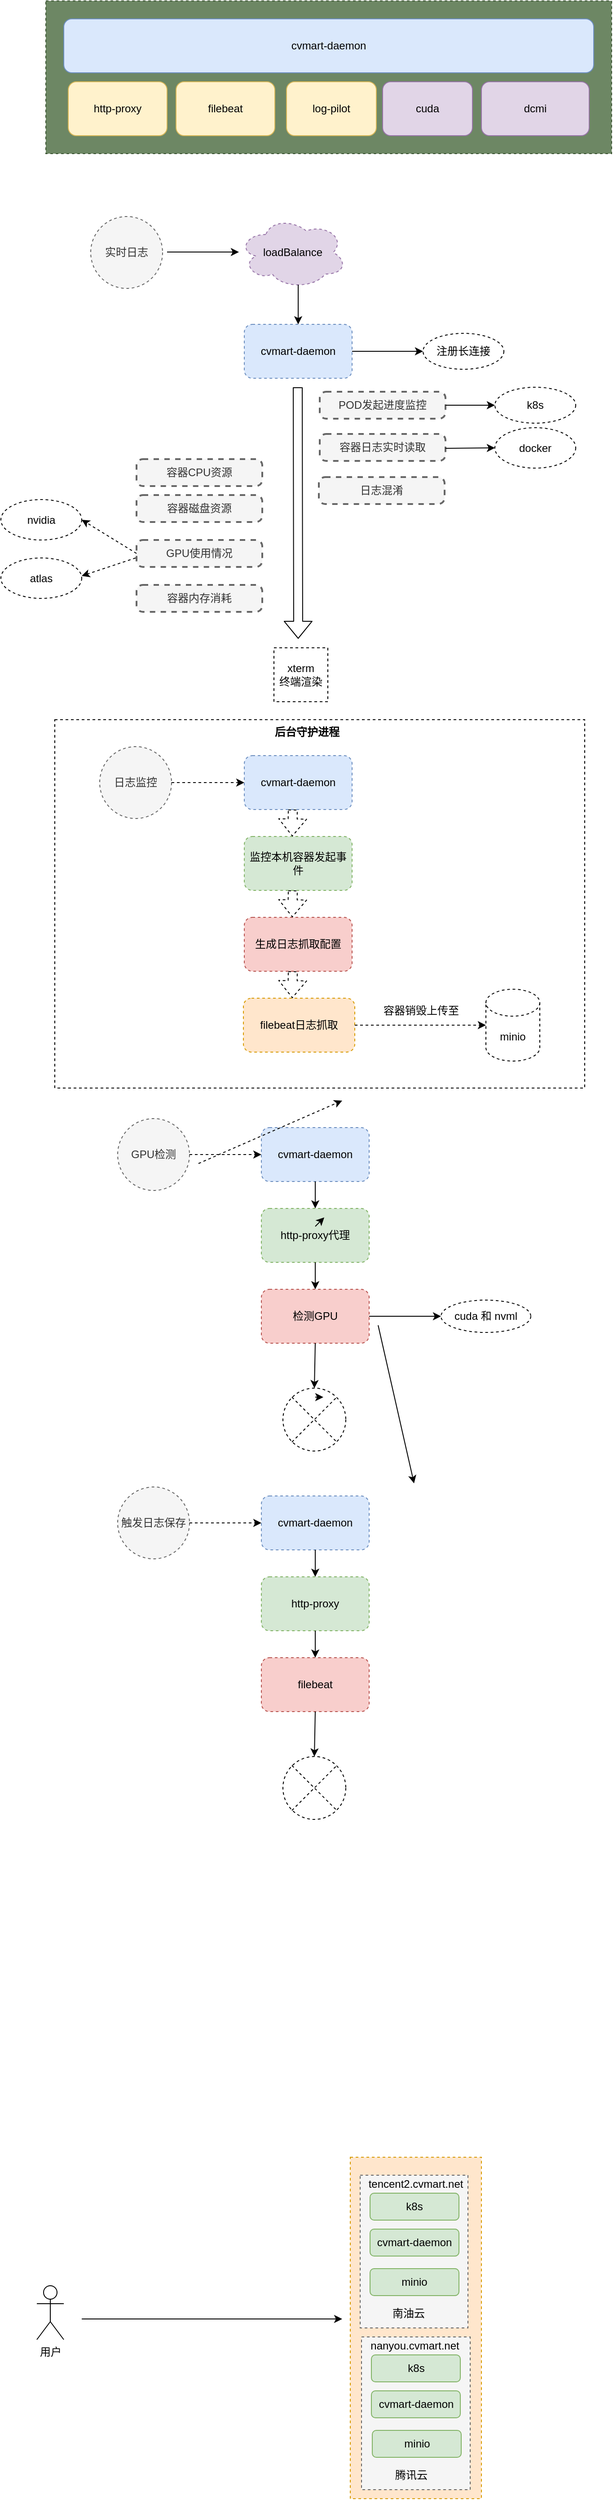 <mxfile version="14.6.13" type="device"><diagram id="C5RBs43oDa-KdzZeNtuy" name="Page-1"><mxGraphModel dx="1086" dy="806" grid="1" gridSize="10" guides="1" tooltips="1" connect="1" arrows="1" fold="1" page="1" pageScale="1" pageWidth="827" pageHeight="1169" math="0" shadow="0"><root><mxCell id="WIyWlLk6GJQsqaUBKTNV-0"/><mxCell id="WIyWlLk6GJQsqaUBKTNV-1" parent="WIyWlLk6GJQsqaUBKTNV-0"/><mxCell id="d323kPG8b9BOTdFqmoO8-133" value="" style="rounded=0;whiteSpace=wrap;html=1;dashed=1;fillColor=#ffe6cc;strokeColor=#d79b00;" vertex="1" parent="WIyWlLk6GJQsqaUBKTNV-1"><mxGeometry x="469" y="2520" width="146" height="380" as="geometry"/></mxCell><mxCell id="d323kPG8b9BOTdFqmoO8-109" value="" style="rounded=0;whiteSpace=wrap;html=1;dashed=1;" vertex="1" parent="WIyWlLk6GJQsqaUBKTNV-1"><mxGeometry x="140" y="920" width="590" height="410" as="geometry"/></mxCell><mxCell id="d323kPG8b9BOTdFqmoO8-7" value="" style="rounded=0;whiteSpace=wrap;html=1;dashed=1;fillColor=#6d8764;strokeColor=#3A5431;fontColor=#ffffff;" vertex="1" parent="WIyWlLk6GJQsqaUBKTNV-1"><mxGeometry x="130" y="120" width="630" height="170" as="geometry"/></mxCell><mxCell id="d323kPG8b9BOTdFqmoO8-1" value="filebeat" style="rounded=1;whiteSpace=wrap;html=1;fillColor=#fff2cc;strokeColor=#d6b656;" vertex="1" parent="WIyWlLk6GJQsqaUBKTNV-1"><mxGeometry x="275" y="210" width="110" height="60" as="geometry"/></mxCell><mxCell id="d323kPG8b9BOTdFqmoO8-2" value="cvmart-daemon" style="rounded=1;whiteSpace=wrap;html=1;fillColor=#dae8fc;strokeColor=#6c8ebf;" vertex="1" parent="WIyWlLk6GJQsqaUBKTNV-1"><mxGeometry x="150" y="140" width="590" height="60" as="geometry"/></mxCell><mxCell id="d323kPG8b9BOTdFqmoO8-3" value="log-pilot" style="rounded=1;whiteSpace=wrap;html=1;fillColor=#fff2cc;strokeColor=#d6b656;" vertex="1" parent="WIyWlLk6GJQsqaUBKTNV-1"><mxGeometry x="398" y="210" width="100" height="60" as="geometry"/></mxCell><mxCell id="d323kPG8b9BOTdFqmoO8-4" value="cuda" style="rounded=1;whiteSpace=wrap;html=1;fillColor=#e1d5e7;strokeColor=#9673a6;" vertex="1" parent="WIyWlLk6GJQsqaUBKTNV-1"><mxGeometry x="505" y="210" width="100" height="60" as="geometry"/></mxCell><mxCell id="d323kPG8b9BOTdFqmoO8-5" value="dcmi" style="rounded=1;whiteSpace=wrap;html=1;fillColor=#e1d5e7;strokeColor=#9673a6;" vertex="1" parent="WIyWlLk6GJQsqaUBKTNV-1"><mxGeometry x="615" y="210" width="120" height="60" as="geometry"/></mxCell><mxCell id="d323kPG8b9BOTdFqmoO8-9" value="http-proxy" style="rounded=1;whiteSpace=wrap;html=1;fillColor=#fff2cc;strokeColor=#d6b656;" vertex="1" parent="WIyWlLk6GJQsqaUBKTNV-1"><mxGeometry x="155" y="210" width="110" height="60" as="geometry"/></mxCell><mxCell id="d323kPG8b9BOTdFqmoO8-11" value="loadBalance" style="ellipse;shape=cloud;whiteSpace=wrap;html=1;dashed=1;fillColor=#e1d5e7;strokeColor=#9673a6;" vertex="1" parent="WIyWlLk6GJQsqaUBKTNV-1"><mxGeometry x="345" y="360" width="120" height="80" as="geometry"/></mxCell><mxCell id="d323kPG8b9BOTdFqmoO8-12" value="" style="endArrow=classic;html=1;exitX=1;exitY=0.5;exitDx=0;exitDy=0;" edge="1" parent="WIyWlLk6GJQsqaUBKTNV-1"><mxGeometry width="50" height="50" relative="1" as="geometry"><mxPoint x="265" y="399.5" as="sourcePoint"/><mxPoint x="345" y="399.5" as="targetPoint"/></mxGeometry></mxCell><mxCell id="d323kPG8b9BOTdFqmoO8-13" value="&lt;span&gt;实时日志&lt;/span&gt;" style="ellipse;whiteSpace=wrap;html=1;aspect=fixed;dashed=1;fillColor=#f5f5f5;strokeColor=#666666;fontColor=#333333;" vertex="1" parent="WIyWlLk6GJQsqaUBKTNV-1"><mxGeometry x="180" y="360" width="80" height="80" as="geometry"/></mxCell><mxCell id="d323kPG8b9BOTdFqmoO8-15" value="cvmart-daemon" style="rounded=1;whiteSpace=wrap;html=1;dashed=1;fillColor=#dae8fc;strokeColor=#6c8ebf;" vertex="1" parent="WIyWlLk6GJQsqaUBKTNV-1"><mxGeometry x="351" y="480" width="120" height="60" as="geometry"/></mxCell><mxCell id="d323kPG8b9BOTdFqmoO8-17" value="" style="endArrow=classic;html=1;exitX=0.55;exitY=0.95;exitDx=0;exitDy=0;exitPerimeter=0;entryX=0.5;entryY=0;entryDx=0;entryDy=0;" edge="1" parent="WIyWlLk6GJQsqaUBKTNV-1" source="d323kPG8b9BOTdFqmoO8-11" target="d323kPG8b9BOTdFqmoO8-15"><mxGeometry width="50" height="50" relative="1" as="geometry"><mxPoint x="385" y="490" as="sourcePoint"/><mxPoint x="405" y="480" as="targetPoint"/></mxGeometry></mxCell><mxCell id="d323kPG8b9BOTdFqmoO8-22" value="POD发起进度监控" style="rounded=1;whiteSpace=wrap;html=1;absoluteArcSize=1;arcSize=14;strokeWidth=2;dashed=1;fillColor=#f5f5f5;strokeColor=#666666;fontColor=#333333;" vertex="1" parent="WIyWlLk6GJQsqaUBKTNV-1"><mxGeometry x="435" y="555" width="140" height="30" as="geometry"/></mxCell><mxCell id="d323kPG8b9BOTdFqmoO8-23" value="" style="shape=flexArrow;endArrow=classic;html=1;" edge="1" parent="WIyWlLk6GJQsqaUBKTNV-1"><mxGeometry width="50" height="50" relative="1" as="geometry"><mxPoint x="410.5" y="550" as="sourcePoint"/><mxPoint x="411" y="830" as="targetPoint"/></mxGeometry></mxCell><mxCell id="d323kPG8b9BOTdFqmoO8-24" value="xterm&lt;br&gt;终端渲染" style="whiteSpace=wrap;html=1;aspect=fixed;dashed=1;" vertex="1" parent="WIyWlLk6GJQsqaUBKTNV-1"><mxGeometry x="384" y="840" width="60" height="60" as="geometry"/></mxCell><mxCell id="d323kPG8b9BOTdFqmoO8-25" value="容器日志实时读取" style="rounded=1;whiteSpace=wrap;html=1;absoluteArcSize=1;arcSize=14;strokeWidth=2;dashed=1;fillColor=#f5f5f5;strokeColor=#666666;fontColor=#333333;" vertex="1" parent="WIyWlLk6GJQsqaUBKTNV-1"><mxGeometry x="435" y="602" width="140" height="30" as="geometry"/></mxCell><mxCell id="d323kPG8b9BOTdFqmoO8-26" value="容器CPU资源" style="rounded=1;whiteSpace=wrap;html=1;absoluteArcSize=1;arcSize=14;strokeWidth=2;dashed=1;fillColor=#f5f5f5;strokeColor=#666666;fontColor=#333333;" vertex="1" parent="WIyWlLk6GJQsqaUBKTNV-1"><mxGeometry x="231" y="630" width="140" height="30" as="geometry"/></mxCell><mxCell id="d323kPG8b9BOTdFqmoO8-27" value="容器磁盘资源" style="rounded=1;whiteSpace=wrap;html=1;absoluteArcSize=1;arcSize=14;strokeWidth=2;dashed=1;fillColor=#f5f5f5;strokeColor=#666666;fontColor=#333333;" vertex="1" parent="WIyWlLk6GJQsqaUBKTNV-1"><mxGeometry x="231" y="670" width="140" height="30" as="geometry"/></mxCell><mxCell id="d323kPG8b9BOTdFqmoO8-28" value="GPU使用情况" style="rounded=1;whiteSpace=wrap;html=1;absoluteArcSize=1;arcSize=14;strokeWidth=2;dashed=1;fillColor=#f5f5f5;strokeColor=#666666;fontColor=#333333;" vertex="1" parent="WIyWlLk6GJQsqaUBKTNV-1"><mxGeometry x="231" y="720" width="140" height="30" as="geometry"/></mxCell><mxCell id="d323kPG8b9BOTdFqmoO8-29" value="容器内存消耗" style="rounded=1;whiteSpace=wrap;html=1;absoluteArcSize=1;arcSize=14;strokeWidth=2;dashed=1;fillColor=#f5f5f5;strokeColor=#666666;fontColor=#333333;" vertex="1" parent="WIyWlLk6GJQsqaUBKTNV-1"><mxGeometry x="231" y="770" width="140" height="30" as="geometry"/></mxCell><mxCell id="d323kPG8b9BOTdFqmoO8-30" value="k8s" style="ellipse;whiteSpace=wrap;html=1;dashed=1;" vertex="1" parent="WIyWlLk6GJQsqaUBKTNV-1"><mxGeometry x="630" y="550" width="90" height="40" as="geometry"/></mxCell><mxCell id="d323kPG8b9BOTdFqmoO8-31" value="docker" style="ellipse;whiteSpace=wrap;html=1;dashed=1;" vertex="1" parent="WIyWlLk6GJQsqaUBKTNV-1"><mxGeometry x="630" y="595" width="90" height="45" as="geometry"/></mxCell><mxCell id="d323kPG8b9BOTdFqmoO8-32" value="" style="endArrow=classic;html=1;entryX=0;entryY=0.5;entryDx=0;entryDy=0;exitX=1;exitY=0.5;exitDx=0;exitDy=0;" edge="1" parent="WIyWlLk6GJQsqaUBKTNV-1" source="d323kPG8b9BOTdFqmoO8-22" target="d323kPG8b9BOTdFqmoO8-30"><mxGeometry width="50" height="50" relative="1" as="geometry"><mxPoint x="550" y="610" as="sourcePoint"/><mxPoint x="600" y="560" as="targetPoint"/></mxGeometry></mxCell><mxCell id="d323kPG8b9BOTdFqmoO8-33" value="" style="endArrow=classic;html=1;entryX=0;entryY=0.5;entryDx=0;entryDy=0;" edge="1" parent="WIyWlLk6GJQsqaUBKTNV-1" target="d323kPG8b9BOTdFqmoO8-31"><mxGeometry width="50" height="50" relative="1" as="geometry"><mxPoint x="575" y="618" as="sourcePoint"/><mxPoint x="630" y="614.5" as="targetPoint"/></mxGeometry></mxCell><mxCell id="d323kPG8b9BOTdFqmoO8-34" value="nvidia" style="ellipse;whiteSpace=wrap;html=1;dashed=1;" vertex="1" parent="WIyWlLk6GJQsqaUBKTNV-1"><mxGeometry x="80" y="675" width="90" height="45" as="geometry"/></mxCell><mxCell id="d323kPG8b9BOTdFqmoO8-35" value="atlas" style="ellipse;whiteSpace=wrap;html=1;dashed=1;" vertex="1" parent="WIyWlLk6GJQsqaUBKTNV-1"><mxGeometry x="80" y="740" width="90" height="45" as="geometry"/></mxCell><mxCell id="d323kPG8b9BOTdFqmoO8-37" value="" style="endArrow=classic;html=1;exitX=0;exitY=0.5;exitDx=0;exitDy=0;entryX=1;entryY=0.5;entryDx=0;entryDy=0;dashed=1;" edge="1" parent="WIyWlLk6GJQsqaUBKTNV-1" source="d323kPG8b9BOTdFqmoO8-28" target="d323kPG8b9BOTdFqmoO8-34"><mxGeometry width="50" height="50" relative="1" as="geometry"><mxPoint x="390" y="700" as="sourcePoint"/><mxPoint x="440" y="650" as="targetPoint"/></mxGeometry></mxCell><mxCell id="d323kPG8b9BOTdFqmoO8-38" value="" style="endArrow=classic;html=1;dashed=1;" edge="1" parent="WIyWlLk6GJQsqaUBKTNV-1"><mxGeometry width="50" height="50" relative="1" as="geometry"><mxPoint x="230" y="740" as="sourcePoint"/><mxPoint x="170" y="760" as="targetPoint"/></mxGeometry></mxCell><mxCell id="d323kPG8b9BOTdFqmoO8-42" value="日志监控" style="ellipse;whiteSpace=wrap;html=1;aspect=fixed;dashed=1;fillColor=#f5f5f5;strokeColor=#666666;fontColor=#333333;" vertex="1" parent="WIyWlLk6GJQsqaUBKTNV-1"><mxGeometry x="190" y="950" width="80" height="80" as="geometry"/></mxCell><mxCell id="d323kPG8b9BOTdFqmoO8-61" value="cvmart-daemon" style="rounded=1;whiteSpace=wrap;html=1;dashed=1;fillColor=#dae8fc;strokeColor=#6c8ebf;" vertex="1" parent="WIyWlLk6GJQsqaUBKTNV-1"><mxGeometry x="351" y="960" width="120" height="60" as="geometry"/></mxCell><mxCell id="d323kPG8b9BOTdFqmoO8-62" value="" style="endArrow=classic;html=1;dashed=1;exitX=1;exitY=0.5;exitDx=0;exitDy=0;entryX=0;entryY=0.5;entryDx=0;entryDy=0;" edge="1" parent="WIyWlLk6GJQsqaUBKTNV-1" source="d323kPG8b9BOTdFqmoO8-42" target="d323kPG8b9BOTdFqmoO8-61"><mxGeometry width="50" height="50" relative="1" as="geometry"><mxPoint x="390" y="970" as="sourcePoint"/><mxPoint x="440" y="920" as="targetPoint"/></mxGeometry></mxCell><mxCell id="d323kPG8b9BOTdFqmoO8-63" value="监控本机容器发起事件" style="rounded=1;whiteSpace=wrap;html=1;dashed=1;fillColor=#d5e8d4;strokeColor=#82b366;" vertex="1" parent="WIyWlLk6GJQsqaUBKTNV-1"><mxGeometry x="351" y="1050" width="120" height="60" as="geometry"/></mxCell><mxCell id="d323kPG8b9BOTdFqmoO8-64" value="生成日志抓取配置" style="rounded=1;whiteSpace=wrap;html=1;dashed=1;fillColor=#f8cecc;strokeColor=#b85450;" vertex="1" parent="WIyWlLk6GJQsqaUBKTNV-1"><mxGeometry x="351" y="1140" width="120" height="60" as="geometry"/></mxCell><mxCell id="d323kPG8b9BOTdFqmoO8-65" value="filebeat日志抓取" style="rounded=1;whiteSpace=wrap;html=1;dashed=1;fillColor=#ffe6cc;strokeColor=#d79b00;" vertex="1" parent="WIyWlLk6GJQsqaUBKTNV-1"><mxGeometry x="350" y="1230" width="124" height="60" as="geometry"/></mxCell><mxCell id="d323kPG8b9BOTdFqmoO8-66" value="minio" style="shape=cylinder3;whiteSpace=wrap;html=1;boundedLbl=1;backgroundOutline=1;size=15;dashed=1;" vertex="1" parent="WIyWlLk6GJQsqaUBKTNV-1"><mxGeometry x="620" y="1220" width="60" height="80" as="geometry"/></mxCell><mxCell id="d323kPG8b9BOTdFqmoO8-67" value="" style="endArrow=classic;html=1;dashed=1;entryX=0;entryY=0.5;entryDx=0;entryDy=0;entryPerimeter=0;" edge="1" parent="WIyWlLk6GJQsqaUBKTNV-1" target="d323kPG8b9BOTdFqmoO8-66"><mxGeometry width="50" height="50" relative="1" as="geometry"><mxPoint x="474" y="1260" as="sourcePoint"/><mxPoint x="524" y="1210" as="targetPoint"/></mxGeometry></mxCell><mxCell id="d323kPG8b9BOTdFqmoO8-68" value="容器销毁上传至" style="text;strokeColor=none;fillColor=none;align=left;verticalAlign=top;spacingLeft=4;spacingRight=4;overflow=hidden;rotatable=0;points=[[0,0.5],[1,0.5]];portConstraint=eastwest;dashed=1;" vertex="1" parent="WIyWlLk6GJQsqaUBKTNV-1"><mxGeometry x="500" y="1230" width="120" height="26" as="geometry"/></mxCell><mxCell id="d323kPG8b9BOTdFqmoO8-70" value="" style="shape=flexArrow;endArrow=classic;html=1;dashed=1;" edge="1" parent="WIyWlLk6GJQsqaUBKTNV-1"><mxGeometry width="50" height="50" relative="1" as="geometry"><mxPoint x="405" y="1020" as="sourcePoint"/><mxPoint x="404.5" y="1050" as="targetPoint"/></mxGeometry></mxCell><mxCell id="d323kPG8b9BOTdFqmoO8-72" value="" style="shape=flexArrow;endArrow=classic;html=1;dashed=1;" edge="1" parent="WIyWlLk6GJQsqaUBKTNV-1"><mxGeometry width="50" height="50" relative="1" as="geometry"><mxPoint x="405" y="1110" as="sourcePoint"/><mxPoint x="404.5" y="1140" as="targetPoint"/></mxGeometry></mxCell><mxCell id="d323kPG8b9BOTdFqmoO8-74" value="" style="shape=flexArrow;endArrow=classic;html=1;dashed=1;" edge="1" parent="WIyWlLk6GJQsqaUBKTNV-1"><mxGeometry width="50" height="50" relative="1" as="geometry"><mxPoint x="405" y="1200" as="sourcePoint"/><mxPoint x="404.5" y="1230" as="targetPoint"/></mxGeometry></mxCell><mxCell id="d323kPG8b9BOTdFqmoO8-75" value="GPU检测" style="ellipse;whiteSpace=wrap;html=1;aspect=fixed;dashed=1;fillColor=#f5f5f5;strokeColor=#666666;fontColor=#333333;" vertex="1" parent="WIyWlLk6GJQsqaUBKTNV-1"><mxGeometry x="210" y="1364" width="80" height="80" as="geometry"/></mxCell><mxCell id="d323kPG8b9BOTdFqmoO8-76" value="cvmart-daemon" style="rounded=1;whiteSpace=wrap;html=1;dashed=1;fillColor=#dae8fc;strokeColor=#6c8ebf;" vertex="1" parent="WIyWlLk6GJQsqaUBKTNV-1"><mxGeometry x="370" y="1374" width="120" height="60" as="geometry"/></mxCell><mxCell id="d323kPG8b9BOTdFqmoO8-77" value="" style="endArrow=classic;html=1;dashed=1;exitX=1;exitY=0.5;exitDx=0;exitDy=0;entryX=0;entryY=0.5;entryDx=0;entryDy=0;" edge="1" parent="WIyWlLk6GJQsqaUBKTNV-1" source="d323kPG8b9BOTdFqmoO8-75" target="d323kPG8b9BOTdFqmoO8-76"><mxGeometry width="50" height="50" relative="1" as="geometry"><mxPoint x="400" y="1384" as="sourcePoint"/><mxPoint x="450" y="1334" as="targetPoint"/></mxGeometry></mxCell><mxCell id="d323kPG8b9BOTdFqmoO8-78" value="http-proxy代理" style="rounded=1;whiteSpace=wrap;html=1;dashed=1;fillColor=#d5e8d4;strokeColor=#82b366;" vertex="1" parent="WIyWlLk6GJQsqaUBKTNV-1"><mxGeometry x="370" y="1464" width="120" height="60" as="geometry"/></mxCell><mxCell id="d323kPG8b9BOTdFqmoO8-79" value="检测GPU" style="rounded=1;whiteSpace=wrap;html=1;dashed=1;fillColor=#f8cecc;strokeColor=#b85450;" vertex="1" parent="WIyWlLk6GJQsqaUBKTNV-1"><mxGeometry x="370" y="1554" width="120" height="60" as="geometry"/></mxCell><mxCell id="d323kPG8b9BOTdFqmoO8-87" value="" style="endArrow=classic;html=1;exitX=0.5;exitY=1;exitDx=0;exitDy=0;entryX=0.5;entryY=0;entryDx=0;entryDy=0;" edge="1" parent="WIyWlLk6GJQsqaUBKTNV-1" source="d323kPG8b9BOTdFqmoO8-76" target="d323kPG8b9BOTdFqmoO8-78"><mxGeometry width="50" height="50" relative="1" as="geometry"><mxPoint x="420" y="1474" as="sourcePoint"/><mxPoint x="470" y="1424" as="targetPoint"/></mxGeometry></mxCell><mxCell id="d323kPG8b9BOTdFqmoO8-88" value="" style="endArrow=classic;html=1;entryX=0.5;entryY=0;entryDx=0;entryDy=0;" edge="1" parent="WIyWlLk6GJQsqaUBKTNV-1" target="d323kPG8b9BOTdFqmoO8-79"><mxGeometry width="50" height="50" relative="1" as="geometry"><mxPoint x="430" y="1524" as="sourcePoint"/><mxPoint x="440" y="1474" as="targetPoint"/></mxGeometry></mxCell><mxCell id="d323kPG8b9BOTdFqmoO8-89" value="cuda 和 nvml" style="ellipse;whiteSpace=wrap;html=1;dashed=1;" vertex="1" parent="WIyWlLk6GJQsqaUBKTNV-1"><mxGeometry x="570" y="1566" width="100" height="36" as="geometry"/></mxCell><mxCell id="d323kPG8b9BOTdFqmoO8-90" value="" style="endArrow=classic;html=1;exitX=1;exitY=0.5;exitDx=0;exitDy=0;entryX=0;entryY=0.5;entryDx=0;entryDy=0;" edge="1" parent="WIyWlLk6GJQsqaUBKTNV-1" source="d323kPG8b9BOTdFqmoO8-79" target="d323kPG8b9BOTdFqmoO8-89"><mxGeometry width="50" height="50" relative="1" as="geometry"><mxPoint x="480" y="1810" as="sourcePoint"/><mxPoint x="530" y="1760" as="targetPoint"/></mxGeometry></mxCell><mxCell id="d323kPG8b9BOTdFqmoO8-91" value="" style="verticalLabelPosition=bottom;verticalAlign=top;html=1;shape=mxgraph.flowchart.or;dashed=1;" vertex="1" parent="WIyWlLk6GJQsqaUBKTNV-1"><mxGeometry x="394" y="1664" width="70" height="70" as="geometry"/></mxCell><mxCell id="d323kPG8b9BOTdFqmoO8-92" value="" style="endArrow=classic;html=1;exitX=0.5;exitY=1;exitDx=0;exitDy=0;entryX=0.5;entryY=0;entryDx=0;entryDy=0;entryPerimeter=0;" edge="1" parent="WIyWlLk6GJQsqaUBKTNV-1" source="d323kPG8b9BOTdFqmoO8-79" target="d323kPG8b9BOTdFqmoO8-91"><mxGeometry width="50" height="50" relative="1" as="geometry"><mxPoint x="420" y="1664" as="sourcePoint"/><mxPoint x="470" y="1614" as="targetPoint"/></mxGeometry></mxCell><mxCell id="d323kPG8b9BOTdFqmoO8-93" value="注册长连接" style="ellipse;whiteSpace=wrap;html=1;dashed=1;" vertex="1" parent="WIyWlLk6GJQsqaUBKTNV-1"><mxGeometry x="550" y="490" width="90" height="40" as="geometry"/></mxCell><mxCell id="d323kPG8b9BOTdFqmoO8-94" value="" style="endArrow=classic;html=1;exitX=1;exitY=0.5;exitDx=0;exitDy=0;entryX=0;entryY=0.5;entryDx=0;entryDy=0;" edge="1" parent="WIyWlLk6GJQsqaUBKTNV-1" source="d323kPG8b9BOTdFqmoO8-15" target="d323kPG8b9BOTdFqmoO8-93"><mxGeometry width="50" height="50" relative="1" as="geometry"><mxPoint x="470" y="540" as="sourcePoint"/><mxPoint x="520" y="490" as="targetPoint"/></mxGeometry></mxCell><mxCell id="d323kPG8b9BOTdFqmoO8-95" value="触发日志保存" style="ellipse;whiteSpace=wrap;html=1;aspect=fixed;dashed=1;fillColor=#f5f5f5;strokeColor=#666666;fontColor=#333333;" vertex="1" parent="WIyWlLk6GJQsqaUBKTNV-1"><mxGeometry x="210" y="1774" width="80" height="80" as="geometry"/></mxCell><mxCell id="d323kPG8b9BOTdFqmoO8-96" value="cvmart-daemon" style="rounded=1;whiteSpace=wrap;html=1;dashed=1;fillColor=#dae8fc;strokeColor=#6c8ebf;" vertex="1" parent="WIyWlLk6GJQsqaUBKTNV-1"><mxGeometry x="370" y="1784" width="120" height="60" as="geometry"/></mxCell><mxCell id="d323kPG8b9BOTdFqmoO8-97" value="" style="endArrow=classic;html=1;dashed=1;exitX=1;exitY=0.5;exitDx=0;exitDy=0;entryX=0;entryY=0.5;entryDx=0;entryDy=0;" edge="1" parent="WIyWlLk6GJQsqaUBKTNV-1" source="d323kPG8b9BOTdFqmoO8-95" target="d323kPG8b9BOTdFqmoO8-96"><mxGeometry width="50" height="50" relative="1" as="geometry"><mxPoint x="400" y="1794" as="sourcePoint"/><mxPoint x="450" y="1744" as="targetPoint"/></mxGeometry></mxCell><mxCell id="d323kPG8b9BOTdFqmoO8-98" value="http-proxy" style="rounded=1;whiteSpace=wrap;html=1;dashed=1;fillColor=#d5e8d4;strokeColor=#82b366;" vertex="1" parent="WIyWlLk6GJQsqaUBKTNV-1"><mxGeometry x="370" y="1874" width="120" height="60" as="geometry"/></mxCell><mxCell id="d323kPG8b9BOTdFqmoO8-99" value="filebeat" style="rounded=1;whiteSpace=wrap;html=1;dashed=1;fillColor=#f8cecc;strokeColor=#b85450;" vertex="1" parent="WIyWlLk6GJQsqaUBKTNV-1"><mxGeometry x="370" y="1964" width="120" height="60" as="geometry"/></mxCell><mxCell id="d323kPG8b9BOTdFqmoO8-100" value="" style="endArrow=classic;html=1;exitX=0.5;exitY=1;exitDx=0;exitDy=0;entryX=0.5;entryY=0;entryDx=0;entryDy=0;" edge="1" parent="WIyWlLk6GJQsqaUBKTNV-1" source="d323kPG8b9BOTdFqmoO8-96" target="d323kPG8b9BOTdFqmoO8-98"><mxGeometry width="50" height="50" relative="1" as="geometry"><mxPoint x="420" y="1884" as="sourcePoint"/><mxPoint x="470" y="1834" as="targetPoint"/></mxGeometry></mxCell><mxCell id="d323kPG8b9BOTdFqmoO8-101" value="" style="endArrow=classic;html=1;entryX=0.5;entryY=0;entryDx=0;entryDy=0;" edge="1" parent="WIyWlLk6GJQsqaUBKTNV-1" target="d323kPG8b9BOTdFqmoO8-99"><mxGeometry width="50" height="50" relative="1" as="geometry"><mxPoint x="430" y="1934" as="sourcePoint"/><mxPoint x="440" y="1884" as="targetPoint"/></mxGeometry></mxCell><mxCell id="d323kPG8b9BOTdFqmoO8-104" value="" style="verticalLabelPosition=bottom;verticalAlign=top;html=1;shape=mxgraph.flowchart.or;dashed=1;" vertex="1" parent="WIyWlLk6GJQsqaUBKTNV-1"><mxGeometry x="394" y="2074" width="70" height="70" as="geometry"/></mxCell><mxCell id="d323kPG8b9BOTdFqmoO8-105" value="" style="endArrow=classic;html=1;exitX=0.5;exitY=1;exitDx=0;exitDy=0;entryX=0.5;entryY=0;entryDx=0;entryDy=0;entryPerimeter=0;" edge="1" parent="WIyWlLk6GJQsqaUBKTNV-1" source="d323kPG8b9BOTdFqmoO8-99" target="d323kPG8b9BOTdFqmoO8-104"><mxGeometry width="50" height="50" relative="1" as="geometry"><mxPoint x="420" y="2074" as="sourcePoint"/><mxPoint x="470" y="2024" as="targetPoint"/></mxGeometry></mxCell><mxCell id="d323kPG8b9BOTdFqmoO8-106" value="日志混淆" style="rounded=1;whiteSpace=wrap;html=1;absoluteArcSize=1;arcSize=14;strokeWidth=2;dashed=1;fillColor=#f5f5f5;strokeColor=#666666;fontColor=#333333;" vertex="1" parent="WIyWlLk6GJQsqaUBKTNV-1"><mxGeometry x="434" y="650" width="140" height="30" as="geometry"/></mxCell><mxCell id="d323kPG8b9BOTdFqmoO8-110" value="后台守护进程" style="text;strokeColor=none;fillColor=none;align=left;verticalAlign=top;spacingLeft=4;spacingRight=4;overflow=hidden;rotatable=0;points=[[0,0.5],[1,0.5]];portConstraint=eastwest;dashed=1;fontStyle=1" vertex="1" parent="WIyWlLk6GJQsqaUBKTNV-1"><mxGeometry x="379" y="920" width="100" height="26" as="geometry"/></mxCell><mxCell id="d323kPG8b9BOTdFqmoO8-113" value="" style="endArrow=classic;html=1;dashed=1;exitX=1;exitY=0.5;exitDx=0;exitDy=0;entryX=0;entryY=0.5;entryDx=0;entryDy=0;" edge="1" parent="WIyWlLk6GJQsqaUBKTNV-1" target="d323kPG8b9BOTdFqmoO8-112"><mxGeometry width="50" height="50" relative="1" as="geometry"><mxPoint x="300" y="1414" as="sourcePoint"/><mxPoint x="460" y="1344" as="targetPoint"/></mxGeometry></mxCell><mxCell id="d323kPG8b9BOTdFqmoO8-116" value="" style="endArrow=classic;html=1;exitX=0.5;exitY=1;exitDx=0;exitDy=0;entryX=0.5;entryY=0;entryDx=0;entryDy=0;" edge="1" parent="WIyWlLk6GJQsqaUBKTNV-1" source="d323kPG8b9BOTdFqmoO8-112"><mxGeometry width="50" height="50" relative="1" as="geometry"><mxPoint x="430" y="1484" as="sourcePoint"/><mxPoint x="440" y="1474" as="targetPoint"/></mxGeometry></mxCell><mxCell id="d323kPG8b9BOTdFqmoO8-119" value="" style="endArrow=classic;html=1;exitX=1;exitY=0.5;exitDx=0;exitDy=0;entryX=0;entryY=0.5;entryDx=0;entryDy=0;" edge="1" parent="WIyWlLk6GJQsqaUBKTNV-1" target="d323kPG8b9BOTdFqmoO8-118"><mxGeometry width="50" height="50" relative="1" as="geometry"><mxPoint x="500" y="1594" as="sourcePoint"/><mxPoint x="540" y="1770" as="targetPoint"/></mxGeometry></mxCell><mxCell id="d323kPG8b9BOTdFqmoO8-121" value="" style="endArrow=classic;html=1;exitX=0.5;exitY=1;exitDx=0;exitDy=0;entryX=0.5;entryY=0;entryDx=0;entryDy=0;entryPerimeter=0;" edge="1" parent="WIyWlLk6GJQsqaUBKTNV-1" source="d323kPG8b9BOTdFqmoO8-115"><mxGeometry width="50" height="50" relative="1" as="geometry"><mxPoint x="430" y="1674" as="sourcePoint"/><mxPoint x="439" y="1674" as="targetPoint"/></mxGeometry></mxCell><mxCell id="d323kPG8b9BOTdFqmoO8-122" value="" style="rounded=0;whiteSpace=wrap;html=1;dashed=1;fillColor=#f5f5f5;strokeColor=#666666;fontColor=#333333;" vertex="1" parent="WIyWlLk6GJQsqaUBKTNV-1"><mxGeometry x="480" y="2540" width="120" height="170" as="geometry"/></mxCell><mxCell id="d323kPG8b9BOTdFqmoO8-123" value="k8s" style="rounded=1;whiteSpace=wrap;html=1;fillColor=#d5e8d4;strokeColor=#82b366;" vertex="1" parent="WIyWlLk6GJQsqaUBKTNV-1"><mxGeometry x="491" y="2560" width="99" height="30" as="geometry"/></mxCell><mxCell id="d323kPG8b9BOTdFqmoO8-124" value="cvmart-daemon" style="rounded=1;whiteSpace=wrap;html=1;fillColor=#d5e8d4;strokeColor=#82b366;" vertex="1" parent="WIyWlLk6GJQsqaUBKTNV-1"><mxGeometry x="491" y="2600" width="99" height="30" as="geometry"/></mxCell><mxCell id="d323kPG8b9BOTdFqmoO8-126" value="" style="rounded=0;whiteSpace=wrap;html=1;dashed=1;fillColor=#f5f5f5;strokeColor=#666666;fontColor=#333333;" vertex="1" parent="WIyWlLk6GJQsqaUBKTNV-1"><mxGeometry x="481.5" y="2720" width="121" height="170" as="geometry"/></mxCell><mxCell id="d323kPG8b9BOTdFqmoO8-127" value="k8s" style="rounded=1;whiteSpace=wrap;html=1;fillColor=#d5e8d4;strokeColor=#82b366;" vertex="1" parent="WIyWlLk6GJQsqaUBKTNV-1"><mxGeometry x="492.5" y="2740" width="99" height="30" as="geometry"/></mxCell><mxCell id="d323kPG8b9BOTdFqmoO8-128" value="cvmart-daemon" style="rounded=1;whiteSpace=wrap;html=1;fillColor=#d5e8d4;strokeColor=#82b366;" vertex="1" parent="WIyWlLk6GJQsqaUBKTNV-1"><mxGeometry x="492.5" y="2780" width="99" height="30" as="geometry"/></mxCell><mxCell id="d323kPG8b9BOTdFqmoO8-129" value="南油云" style="text;strokeColor=none;fillColor=none;align=left;verticalAlign=top;spacingLeft=4;spacingRight=4;overflow=hidden;rotatable=0;points=[[0,0.5],[1,0.5]];portConstraint=eastwest;" vertex="1" parent="WIyWlLk6GJQsqaUBKTNV-1"><mxGeometry x="510" y="2680" width="60" height="26" as="geometry"/></mxCell><mxCell id="d323kPG8b9BOTdFqmoO8-130" value="腾讯云" style="text;strokeColor=none;fillColor=none;align=left;verticalAlign=top;spacingLeft=4;spacingRight=4;overflow=hidden;rotatable=0;points=[[0,0.5],[1,0.5]];portConstraint=eastwest;" vertex="1" parent="WIyWlLk6GJQsqaUBKTNV-1"><mxGeometry x="513" y="2860" width="60" height="26" as="geometry"/></mxCell><mxCell id="d323kPG8b9BOTdFqmoO8-132" value="用户" style="shape=umlActor;verticalLabelPosition=bottom;verticalAlign=top;html=1;outlineConnect=0;" vertex="1" parent="WIyWlLk6GJQsqaUBKTNV-1"><mxGeometry x="120" y="2663" width="30" height="60" as="geometry"/></mxCell><mxCell id="d323kPG8b9BOTdFqmoO8-136" value="minio" style="rounded=1;whiteSpace=wrap;html=1;fillColor=#d5e8d4;strokeColor=#82b366;" vertex="1" parent="WIyWlLk6GJQsqaUBKTNV-1"><mxGeometry x="491" y="2644" width="99" height="30" as="geometry"/></mxCell><mxCell id="d323kPG8b9BOTdFqmoO8-137" value="minio" style="rounded=1;whiteSpace=wrap;html=1;fillColor=#d5e8d4;strokeColor=#82b366;" vertex="1" parent="WIyWlLk6GJQsqaUBKTNV-1"><mxGeometry x="493.5" y="2824" width="99" height="30" as="geometry"/></mxCell><mxCell id="d323kPG8b9BOTdFqmoO8-141" value="nanyou.cvmart.net" style="text;html=1;strokeColor=none;fillColor=none;align=center;verticalAlign=middle;whiteSpace=wrap;rounded=0;dashed=1;" vertex="1" parent="WIyWlLk6GJQsqaUBKTNV-1"><mxGeometry x="520.5" y="2720" width="40" height="20" as="geometry"/></mxCell><mxCell id="d323kPG8b9BOTdFqmoO8-142" value="tencent2.cvmart.net" style="text;html=1;strokeColor=none;fillColor=none;align=center;verticalAlign=middle;whiteSpace=wrap;rounded=0;dashed=1;" vertex="1" parent="WIyWlLk6GJQsqaUBKTNV-1"><mxGeometry x="522" y="2540" width="40" height="20" as="geometry"/></mxCell><mxCell id="d323kPG8b9BOTdFqmoO8-146" value="" style="endArrow=classic;html=1;" edge="1" parent="WIyWlLk6GJQsqaUBKTNV-1"><mxGeometry width="50" height="50" relative="1" as="geometry"><mxPoint x="170" y="2700" as="sourcePoint"/><mxPoint x="460" y="2700" as="targetPoint"/></mxGeometry></mxCell></root></mxGraphModel></diagram></mxfile>